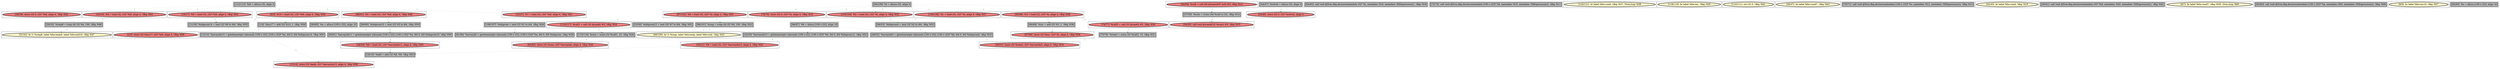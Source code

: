 
digraph G {



node250->node278 [style=dotted,color=forestgreen,label="T",fontcolor=forestgreen ]
node247->node251 [style=dotted,color=forestgreen,label="T",fontcolor=forestgreen ]
node264->node286 [style=dotted,color=forestgreen,label="T",fontcolor=forestgreen ]
node269->node263 [style=dotted,color=forestgreen,label="T",fontcolor=forestgreen ]
node289->node271 [style=dotted,color=forestgreen,label="T",fontcolor=forestgreen ]
node268->node279 [style=dotted,color=forestgreen,label="T",fontcolor=forestgreen ]
node266->node284 [style=dotted,color=forestgreen,label="T",fontcolor=forestgreen ]
node280->node247 [style=dotted,color=forestgreen,label="T",fontcolor=forestgreen ]
node280->node264 [style=dotted,color=forestgreen,label="T",fontcolor=forestgreen ]
node276->node293 [style=dotted,color=forestgreen,label="T",fontcolor=forestgreen ]
node280->node294 [style=dotted,color=forestgreen,label="T",fontcolor=forestgreen ]
node276->node272 [style=dotted,color=forestgreen,label="T",fontcolor=forestgreen ]
node287->node260 [style=dotted,color=forestgreen,label="T",fontcolor=forestgreen ]
node280->node254 [style=dotted,color=forestgreen,label="T",fontcolor=forestgreen ]
node298->node273 [style=dotted,color=forestgreen,label="T",fontcolor=forestgreen ]
node280->node250 [style=dotted,color=forestgreen,label="T",fontcolor=forestgreen ]
node254->node253 [style=dotted,color=forestgreen,label="T",fontcolor=forestgreen ]
node253->node270 [style=dotted,color=forestgreen,label="T",fontcolor=forestgreen ]
node274->node294 [style=dotted,color=forestgreen,label="T",fontcolor=forestgreen ]
node248->node267 [style=dotted,color=forestgreen,label="T",fontcolor=forestgreen ]
node249->node248 [style=dotted,color=forestgreen,label="T",fontcolor=forestgreen ]
node260->node249 [style=dotted,color=forestgreen,label="T",fontcolor=forestgreen ]
node275->node285 [style=dotted,color=forestgreen,label="T",fontcolor=forestgreen ]
node302->node252 [style=dotted,color=forestgreen,label="T",fontcolor=forestgreen ]
node278->node260 [style=dotted,color=forestgreen,label="T",fontcolor=forestgreen ]
node276->node269 [style=dotted,color=forestgreen,label="T",fontcolor=forestgreen ]
node285->node271 [style=dotted,color=forestgreen,label="T",fontcolor=forestgreen ]
node288->node298 [style=dotted,color=forestgreen,label="T",fontcolor=forestgreen ]
node286->node302 [style=dotted,color=forestgreen,label="T",fontcolor=forestgreen ]
node280->node244 [style=dotted,color=forestgreen,label="T",fontcolor=forestgreen ]
node287->node304 [style=dotted,color=forestgreen,label="T",fontcolor=forestgreen ]
node252->node248 [style=dotted,color=forestgreen,label="T",fontcolor=forestgreen ]
node292->node277 [style=dotted,color=forestgreen,label="T",fontcolor=forestgreen ]
node304->node262 [style=dotted,color=forestgreen,label="T",fontcolor=forestgreen ]
node279->node290 [style=dotted,color=forestgreen,label="T",fontcolor=forestgreen ]
node263->node289 [style=dotted,color=forestgreen,label="T",fontcolor=forestgreen ]
node297->node291 [style=dotted,color=forestgreen,label="T",fontcolor=forestgreen ]
node276->node273 [style=dotted,color=forestgreen,label="T",fontcolor=forestgreen ]
node272->node300 [style=dotted,color=forestgreen,label="T",fontcolor=forestgreen ]
node244->node274 [style=dotted,color=forestgreen,label="T",fontcolor=forestgreen ]
node284->node262 [style=dotted,color=forestgreen,label="T",fontcolor=forestgreen ]
node261->node259 [style=dotted,color=forestgreen,label="T",fontcolor=forestgreen ]
node300->node304 [style=dotted,color=forestgreen,label="T",fontcolor=forestgreen ]
node292->node289 [style=dotted,color=forestgreen,label="T",fontcolor=forestgreen ]
node280->node256 [style=dotted,color=forestgreen,label="T",fontcolor=forestgreen ]
node277->node267 [style=dotted,color=forestgreen,label="T",fontcolor=forestgreen ]
node251->node277 [style=dotted,color=forestgreen,label="T",fontcolor=forestgreen ]
node292->node302 [style=dotted,color=forestgreen,label="T",fontcolor=forestgreen ]
node276->node288 [style=dotted,color=forestgreen,label="T",fontcolor=forestgreen ]
node291->node303 [style=dotted,color=forestgreen,label="T",fontcolor=forestgreen ]
node276->node268 [style=dotted,color=forestgreen,label="T",fontcolor=forestgreen ]


subgraph cluster60 {


node304 [penwidth=3.0,fontsize=20,fillcolor=grey,label="[49/52]  %arrayidx5 = getelementptr inbounds [100 x i32], [100 x i32]* %b, i64 0, i64 %idxprom4, !dbg !633",shape=rectangle,style=filled ]



}

subgraph cluster55 {


node299 [penwidth=3.0,fontsize=20,fillcolor=grey,label="[64/65]  call void @llvm.dbg.declare(metadata i32* %i, metadata !616, metadata !DIExpression()), !dbg !618",shape=rectangle,style=filled ]



}

subgraph cluster53 {


node297 [penwidth=3.0,fontsize=20,fillcolor=lightcoral,label="[56/59]  %call = call i64 @time(i64* null) #3, !dbg !614",shape=ellipse,style=filled ]



}

subgraph cluster51 {


node295 [penwidth=3.0,fontsize=20,fillcolor=grey,label="[72/73]  call void @llvm.dbg.declare(metadata [100 x i32]* %b, metadata !610, metadata !DIExpression()), !dbg !611",shape=rectangle,style=filled ]



}

subgraph cluster50 {


node294 [penwidth=3.0,fontsize=20,fillcolor=lightcoral,label="[2/3]  store i32 %inc17, i32* %i6, align 4, !dbg !658",shape=ellipse,style=filled ]



}

subgraph cluster49 {


node293 [penwidth=3.0,fontsize=20,fillcolor=lightcoral,label="[78/79]  store i32 0, i32* %i, align 4, !dbg !618",shape=ellipse,style=filled ]



}

subgraph cluster45 {


node289 [penwidth=3.0,fontsize=20,fillcolor=grey,label="[81/84]  %arrayidx = getelementptr inbounds [100 x i32], [100 x i32]* %a, i64 0, i64 %idxprom, !dbg !628",shape=rectangle,style=filled ]



}

subgraph cluster41 {


node285 [penwidth=3.0,fontsize=20,fillcolor=grey,label="[115/116]  %rem = urem i32 %call1, 10, !dbg !626",shape=rectangle,style=filled ]



}

subgraph cluster39 {


node283 [penwidth=3.0,fontsize=20,fillcolor=lemonchiffon,label="[120/121]  br label %for.cond, !dbg !637, !llvm.loop !638",shape=ellipse,style=filled ]



}

subgraph cluster38 {


node282 [penwidth=3.0,fontsize=20,fillcolor=lemonchiffon,label="[118/119]  br label %for.inc, !dbg !635",shape=ellipse,style=filled ]



}

subgraph cluster46 {


node290 [penwidth=3.0,fontsize=20,fillcolor=lemonchiffon,label="[99/100]  br i1 %cmp, label %for.body, label %for.end, !dbg !623",shape=ellipse,style=filled ]



}

subgraph cluster37 {


node281 [penwidth=3.0,fontsize=20,fillcolor=lemonchiffon,label="[110/111]  ret i32 0, !dbg !662",shape=ellipse,style=filled ]



}

subgraph cluster36 {


node280 [penwidth=3.0,fontsize=20,fillcolor=grey,label="[112/113]  %i6 = alloca i32, align 4",shape=rectangle,style=filled ]



}

subgraph cluster59 {


node303 [penwidth=3.0,fontsize=20,fillcolor=lightcoral,label="[54/55]  call void @srand(i32 %conv) #3, !dbg !615",shape=ellipse,style=filled ]



}

subgraph cluster15 {


node259 [penwidth=3.0,fontsize=20,fillcolor=lightcoral,label="[45/46]  store i32 0, i32* %retval, align 4",shape=ellipse,style=filled ]



}

subgraph cluster40 {


node284 [penwidth=3.0,fontsize=20,fillcolor=grey,label="[75/76]  %rem3 = urem i32 %call2, 10, !dbg !631",shape=rectangle,style=filled ]



}

subgraph cluster35 {


node279 [penwidth=3.0,fontsize=20,fillcolor=grey,label="[98/101]  %cmp = icmp ult i32 %0, 100, !dbg !622",shape=rectangle,style=filled ]



}

subgraph cluster54 {


node298 [penwidth=3.0,fontsize=20,fillcolor=grey,label="[66/69]  %inc = add i32 %3, 1, !dbg !636",shape=rectangle,style=filled ]



}

subgraph cluster42 {


node286 [penwidth=3.0,fontsize=20,fillcolor=grey,label="[89/90]  %idxprom10 = zext i32 %5 to i64, !dbg !650",shape=rectangle,style=filled ]



}

subgraph cluster11 {


node255 [penwidth=3.0,fontsize=20,fillcolor=lemonchiffon,label="[36/37]  br label %for.cond7, !dbg !643",shape=ellipse,style=filled ]



}

subgraph cluster43 {


node287 [penwidth=3.0,fontsize=20,fillcolor=grey,label="[86/87]  %b = alloca [100 x i32], align 16",shape=rectangle,style=filled ]



}

subgraph cluster19 {


node263 [penwidth=3.0,fontsize=20,fillcolor=grey,label="[106/107]  %idxprom = zext i32 %1 to i64, !dbg !628",shape=rectangle,style=filled ]



}

subgraph cluster9 {


node253 [penwidth=3.0,fontsize=20,fillcolor=grey,label="[30/33]  %cmp8 = icmp ult i32 %4, 100, !dbg !646",shape=rectangle,style=filled ]



}

subgraph cluster52 {


node296 [penwidth=3.0,fontsize=20,fillcolor=grey,label="[70/71]  call void @llvm.dbg.declare(metadata [100 x i32]* %c, metadata !612, metadata !DIExpression()), !dbg !613",shape=rectangle,style=filled ]



}

subgraph cluster8 {


node252 [penwidth=3.0,fontsize=20,fillcolor=lightcoral,label="[28/29]  %6 = load i32, i32* %arrayidx11, align 4, !dbg !650",shape=ellipse,style=filled ]



}

subgraph cluster10 {


node254 [penwidth=3.0,fontsize=20,fillcolor=lightcoral,label="[34/35]  %4 = load i32, i32* %i6, align 4, !dbg !644",shape=ellipse,style=filled ]



}

subgraph cluster23 {


node267 [penwidth=3.0,fontsize=20,fillcolor=lightcoral,label="[13/14]  store i32 %add, i32* %arrayidx15, align 4, !dbg !656",shape=ellipse,style=filled ]



}

subgraph cluster7 {


node251 [penwidth=3.0,fontsize=20,fillcolor=grey,label="[11/16]  %idxprom14 = zext i32 %9 to i64, !dbg !655",shape=rectangle,style=filled ]



}

subgraph cluster14 {


node258 [penwidth=3.0,fontsize=20,fillcolor=lemonchiffon,label="[42/43]  br label %for.cond, !dbg !619",shape=ellipse,style=filled ]



}

subgraph cluster44 {


node288 [penwidth=3.0,fontsize=20,fillcolor=lightcoral,label="[95/96]  %3 = load i32, i32* %i, align 4, !dbg !636",shape=ellipse,style=filled ]



}

subgraph cluster6 {


node250 [penwidth=3.0,fontsize=20,fillcolor=lightcoral,label="[22/27]  %7 = load i32, i32* %i6, align 4, !dbg !651",shape=ellipse,style=filled ]



}

subgraph cluster30 {


node274 [penwidth=3.0,fontsize=20,fillcolor=grey,label="[1/4]  %inc17 = add i32 %10, 1, !dbg !658",shape=rectangle,style=filled ]



}

subgraph cluster31 {


node275 [penwidth=3.0,fontsize=20,fillcolor=lightcoral,label="[114/117]  %call1 = call i32 @rand() #3, !dbg !624",shape=ellipse,style=filled ]



}

subgraph cluster0 {


node244 [penwidth=3.0,fontsize=20,fillcolor=lightcoral,label="[0/5]  %10 = load i32, i32* %i6, align 4, !dbg !658",shape=ellipse,style=filled ]



}

subgraph cluster13 {


node257 [penwidth=3.0,fontsize=20,fillcolor=grey,label="[40/41]  call void @llvm.dbg.declare(metadata i32* %i6, metadata !640, metadata !DIExpression()), !dbg !642",shape=rectangle,style=filled ]



}

subgraph cluster5 {


node249 [penwidth=3.0,fontsize=20,fillcolor=lightcoral,label="[20/21]  %8 = load i32, i32* %arrayidx13, align 4, !dbg !652",shape=ellipse,style=filled ]



}

subgraph cluster47 {


node291 [penwidth=3.0,fontsize=20,fillcolor=grey,label="[57/58]  %conv = trunc i64 %call to i32, !dbg !614",shape=rectangle,style=filled ]



}

subgraph cluster1 {


node245 [penwidth=3.0,fontsize=20,fillcolor=lemonchiffon,label="[6/7]  br label %for.cond7, !dbg !659, !llvm.loop !660",shape=ellipse,style=filled ]



}

subgraph cluster58 {


node302 [penwidth=3.0,fontsize=20,fillcolor=grey,label="[60/61]  %arrayidx11 = getelementptr inbounds [100 x i32], [100 x i32]* %a, i64 0, i64 %idxprom10, !dbg !650",shape=rectangle,style=filled ]



}

subgraph cluster32 {


node276 [penwidth=3.0,fontsize=20,fillcolor=grey,label="[94/109]  %i = alloca i32, align 4",shape=rectangle,style=filled ]



}

subgraph cluster3 {


node247 [penwidth=3.0,fontsize=20,fillcolor=lightcoral,label="[10/17]  %9 = load i32, i32* %i6, align 4, !dbg !654",shape=ellipse,style=filled ]



}

subgraph cluster48 {


node292 [penwidth=3.0,fontsize=20,fillcolor=grey,label="[80/85]  %a = alloca [100 x i32], align 16",shape=rectangle,style=filled ]



}

subgraph cluster4 {


node248 [penwidth=3.0,fontsize=20,fillcolor=grey,label="[18/19]  %add = add i32 %6, %8, !dbg !653",shape=rectangle,style=filled ]



}

subgraph cluster57 {


node301 [penwidth=3.0,fontsize=20,fillcolor=grey,label="[62/63]  call void @llvm.dbg.declare(metadata [100 x i32]* %a, metadata !605, metadata !DIExpression()), !dbg !609",shape=rectangle,style=filled ]



}

subgraph cluster17 {


node261 [penwidth=3.0,fontsize=20,fillcolor=grey,label="[44/47]  %retval = alloca i32, align 4",shape=rectangle,style=filled ]



}

subgraph cluster16 {


node260 [penwidth=3.0,fontsize=20,fillcolor=grey,label="[24/25]  %arrayidx13 = getelementptr inbounds [100 x i32], [100 x i32]* %b, i64 0, i64 %idxprom12, !dbg !652",shape=rectangle,style=filled ]



}

subgraph cluster2 {


node246 [penwidth=3.0,fontsize=20,fillcolor=lemonchiffon,label="[8/9]  br label %for.inc16, !dbg !657",shape=ellipse,style=filled ]



}

subgraph cluster34 {


node278 [penwidth=3.0,fontsize=20,fillcolor=grey,label="[23/26]  %idxprom12 = zext i32 %7 to i64, !dbg !652",shape=rectangle,style=filled ]



}

subgraph cluster22 {


node266 [penwidth=3.0,fontsize=20,fillcolor=lightcoral,label="[74/77]  %call2 = call i32 @rand() #3, !dbg !630",shape=ellipse,style=filled ]



}

subgraph cluster56 {


node300 [penwidth=3.0,fontsize=20,fillcolor=grey,label="[48/53]  %idxprom4 = zext i32 %2 to i64, !dbg !633",shape=rectangle,style=filled ]



}

subgraph cluster25 {


node269 [penwidth=3.0,fontsize=20,fillcolor=lightcoral,label="[105/108]  %1 = load i32, i32* %i, align 4, !dbg !627",shape=ellipse,style=filled ]



}

subgraph cluster18 {


node262 [penwidth=3.0,fontsize=20,fillcolor=lightcoral,label="[50/51]  store i32 %rem3, i32* %arrayidx5, align 4, !dbg !634",shape=ellipse,style=filled ]



}

subgraph cluster29 {


node273 [penwidth=3.0,fontsize=20,fillcolor=lightcoral,label="[67/68]  store i32 %inc, i32* %i, align 4, !dbg !636",shape=ellipse,style=filled ]



}

subgraph cluster20 {


node264 [penwidth=3.0,fontsize=20,fillcolor=lightcoral,label="[88/91]  %5 = load i32, i32* %i6, align 4, !dbg !648",shape=ellipse,style=filled ]



}

subgraph cluster26 {


node270 [penwidth=3.0,fontsize=20,fillcolor=lemonchiffon,label="[31/32]  br i1 %cmp8, label %for.body9, label %for.end18, !dbg !647",shape=ellipse,style=filled ]



}

subgraph cluster24 {


node268 [penwidth=3.0,fontsize=20,fillcolor=lightcoral,label="[97/102]  %0 = load i32, i32* %i, align 4, !dbg !620",shape=ellipse,style=filled ]



}

subgraph cluster28 {


node272 [penwidth=3.0,fontsize=20,fillcolor=lightcoral,label="[103/104]  %2 = load i32, i32* %i, align 4, !dbg !632",shape=ellipse,style=filled ]



}

subgraph cluster27 {


node271 [penwidth=3.0,fontsize=20,fillcolor=lightcoral,label="[82/83]  store i32 %rem, i32* %arrayidx, align 4, !dbg !629",shape=ellipse,style=filled ]



}

subgraph cluster21 {


node265 [penwidth=3.0,fontsize=20,fillcolor=grey,label="[92/93]  %c = alloca [100 x i32], align 16",shape=rectangle,style=filled ]



}

subgraph cluster12 {


node256 [penwidth=3.0,fontsize=20,fillcolor=lightcoral,label="[38/39]  store i32 0, i32* %i6, align 4, !dbg !642",shape=ellipse,style=filled ]



}

subgraph cluster33 {


node277 [penwidth=3.0,fontsize=20,fillcolor=grey,label="[12/15]  %arrayidx15 = getelementptr inbounds [100 x i32], [100 x i32]* %a, i64 0, i64 %idxprom14, !dbg !655",shape=rectangle,style=filled ]



}

}
